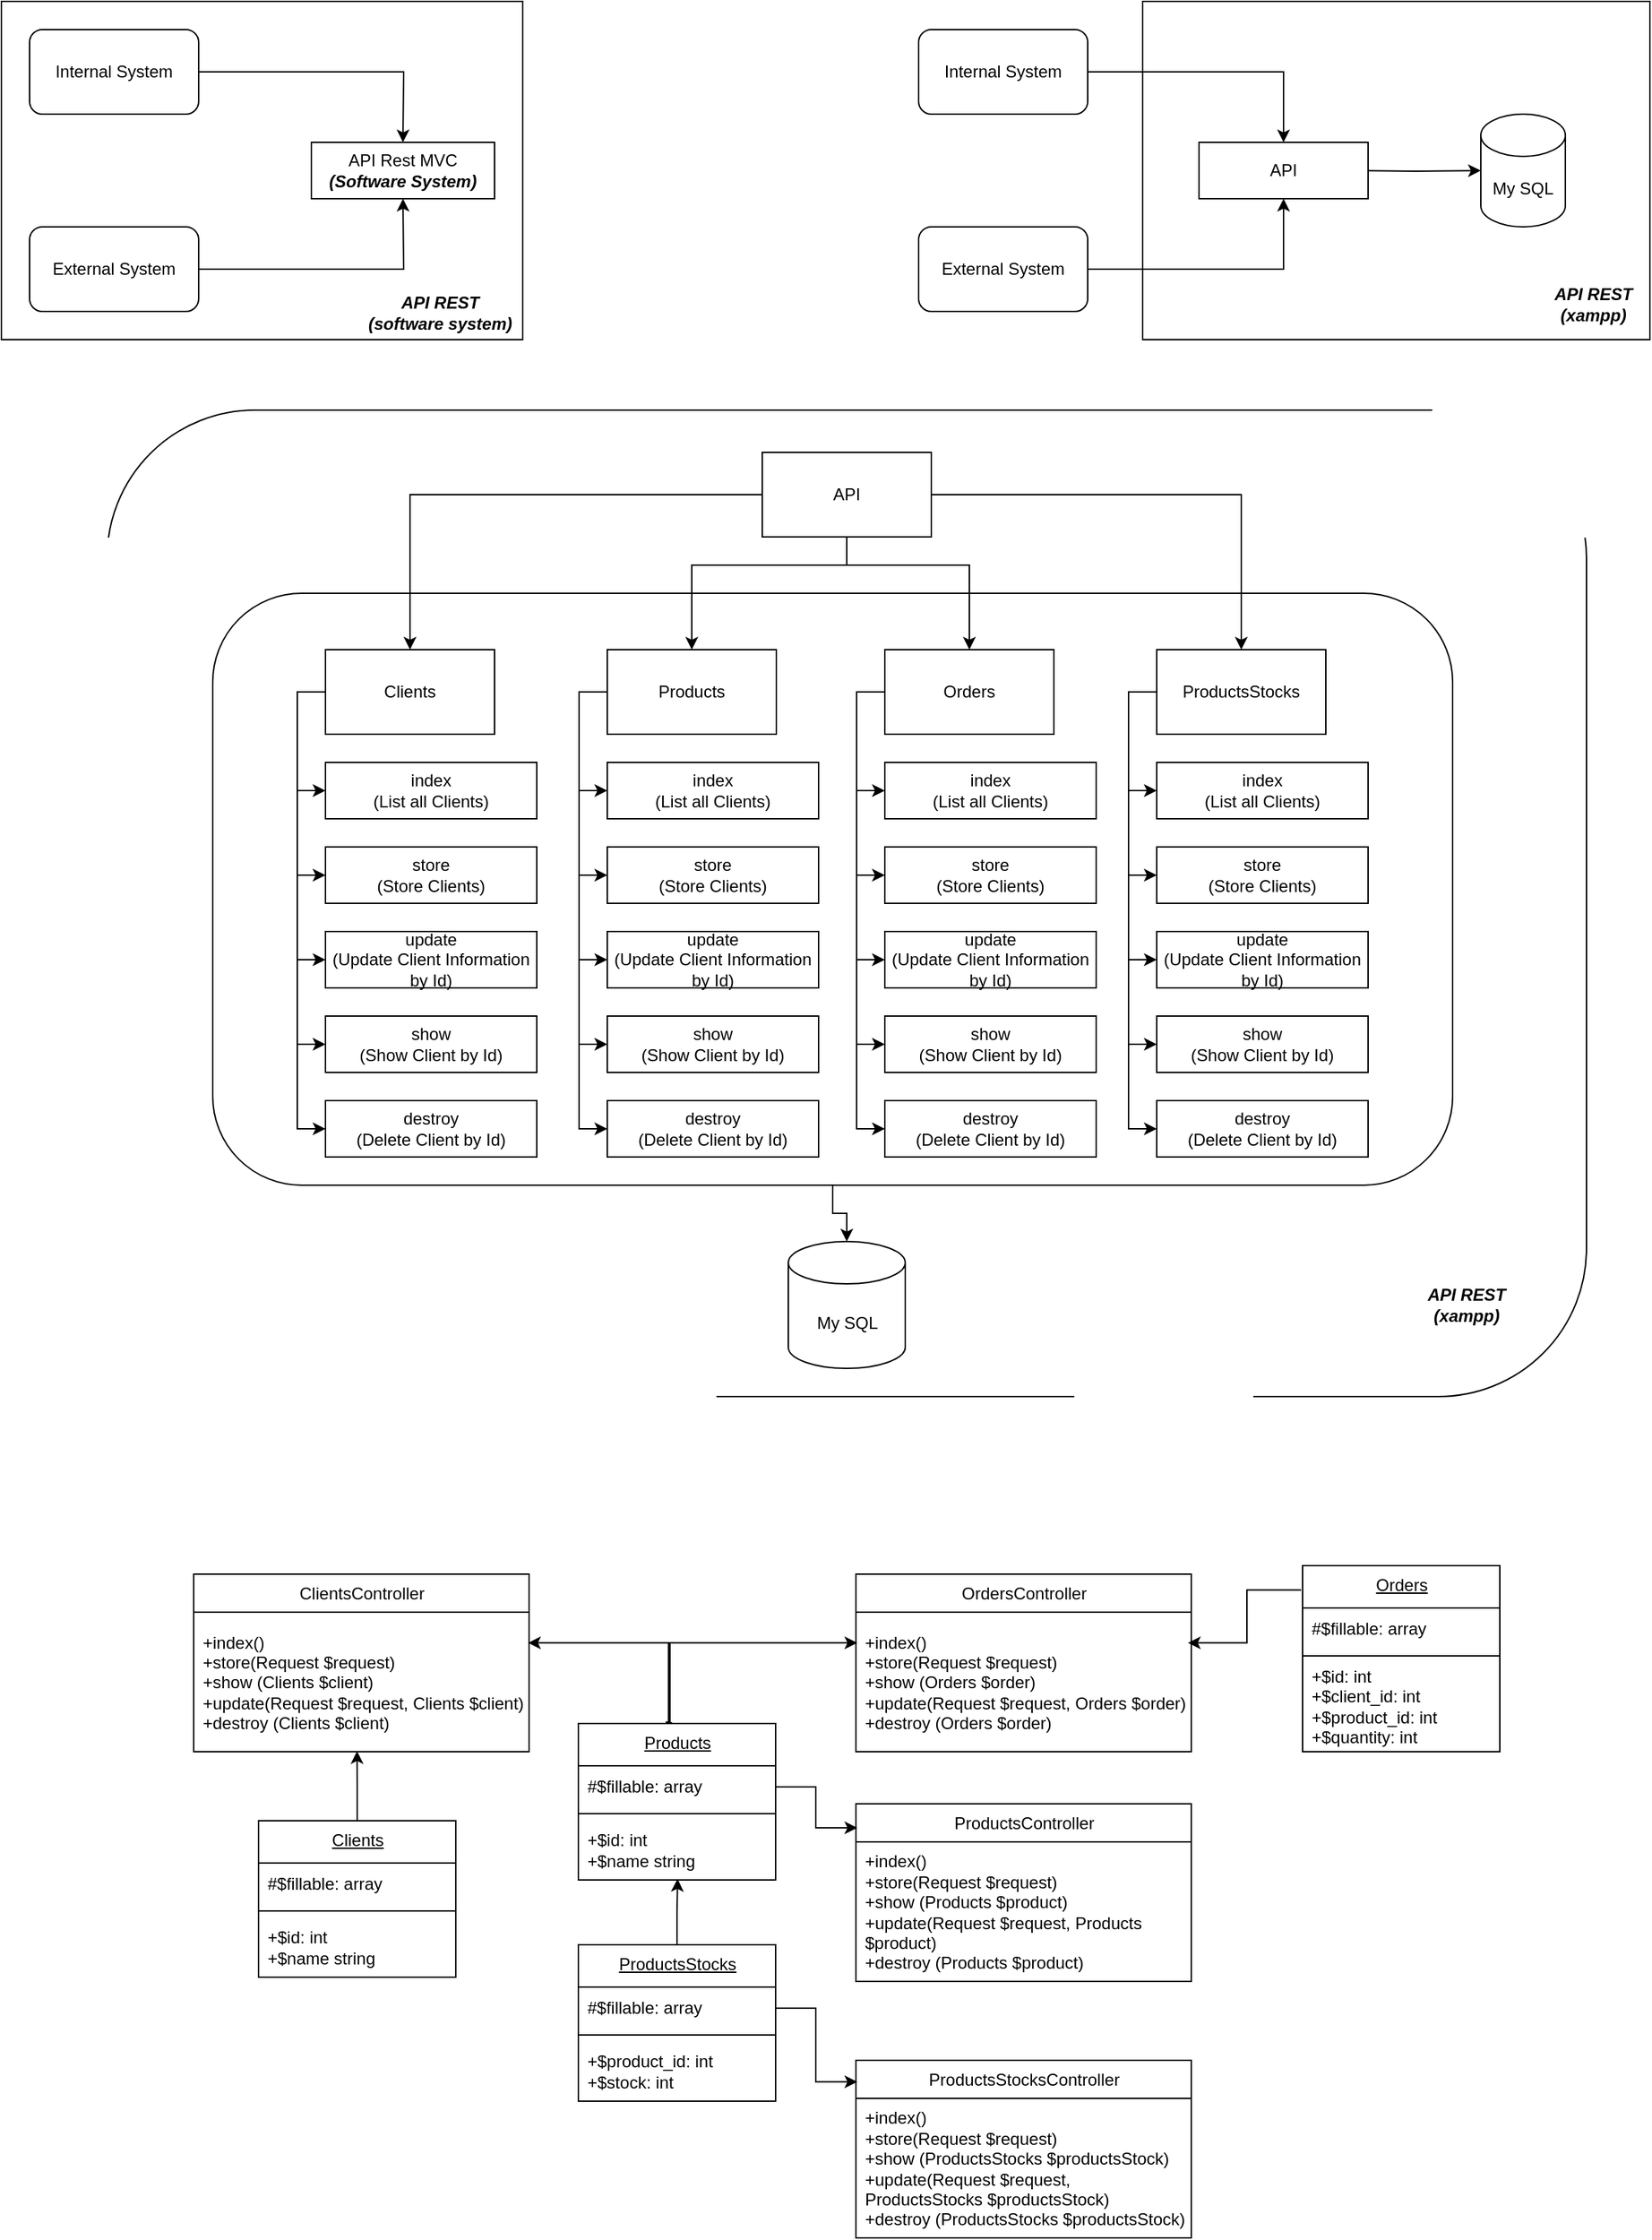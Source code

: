<mxfile version="27.1.6">
  <diagram name="Page-1" id="FHItVWRHQ4wUTqk7NqJu">
    <mxGraphModel dx="1554" dy="759" grid="0" gridSize="10" guides="1" tooltips="1" connect="1" arrows="1" fold="1" page="1" pageScale="1" pageWidth="1654" pageHeight="1169" math="0" shadow="0">
      <root>
        <mxCell id="0" />
        <mxCell id="1" parent="0" />
        <mxCell id="2V9JEDFp3XO1AuH0TfdK-79" value="" style="rounded=1;whiteSpace=wrap;html=1;" vertex="1" parent="1">
          <mxGeometry x="315" y="400" width="1050" height="700" as="geometry" />
        </mxCell>
        <mxCell id="2V9JEDFp3XO1AuH0TfdK-77" value="" style="rounded=1;whiteSpace=wrap;html=1;" vertex="1" parent="1">
          <mxGeometry x="390" y="530" width="880" height="420" as="geometry" />
        </mxCell>
        <mxCell id="2V9JEDFp3XO1AuH0TfdK-5" value="" style="rounded=0;whiteSpace=wrap;html=1;" vertex="1" parent="1">
          <mxGeometry x="240" y="110" width="370" height="240" as="geometry" />
        </mxCell>
        <mxCell id="2V9JEDFp3XO1AuH0TfdK-10" style="edgeStyle=orthogonalEdgeStyle;rounded=0;orthogonalLoop=1;jettySize=auto;html=1;entryX=0.5;entryY=0;entryDx=0;entryDy=0;" edge="1" parent="1" source="2V9JEDFp3XO1AuH0TfdK-1">
          <mxGeometry relative="1" as="geometry">
            <mxPoint x="525" y="210" as="targetPoint" />
          </mxGeometry>
        </mxCell>
        <mxCell id="2V9JEDFp3XO1AuH0TfdK-1" value="Internal System" style="rounded=1;whiteSpace=wrap;html=1;" vertex="1" parent="1">
          <mxGeometry x="260" y="130" width="120" height="60" as="geometry" />
        </mxCell>
        <mxCell id="2V9JEDFp3XO1AuH0TfdK-11" style="edgeStyle=orthogonalEdgeStyle;rounded=0;orthogonalLoop=1;jettySize=auto;html=1;entryX=0.5;entryY=1;entryDx=0;entryDy=0;" edge="1" parent="1" source="2V9JEDFp3XO1AuH0TfdK-2">
          <mxGeometry relative="1" as="geometry">
            <mxPoint x="525" y="250" as="targetPoint" />
          </mxGeometry>
        </mxCell>
        <mxCell id="2V9JEDFp3XO1AuH0TfdK-2" value="External System" style="rounded=1;whiteSpace=wrap;html=1;" vertex="1" parent="1">
          <mxGeometry x="260" y="270" width="120" height="60" as="geometry" />
        </mxCell>
        <mxCell id="2V9JEDFp3XO1AuH0TfdK-12" value="" style="rounded=0;whiteSpace=wrap;html=1;" vertex="1" parent="1">
          <mxGeometry x="1050" y="110" width="360" height="240" as="geometry" />
        </mxCell>
        <mxCell id="2V9JEDFp3XO1AuH0TfdK-13" style="edgeStyle=orthogonalEdgeStyle;rounded=0;orthogonalLoop=1;jettySize=auto;html=1;entryX=0.5;entryY=0;entryDx=0;entryDy=0;" edge="1" parent="1" source="2V9JEDFp3XO1AuH0TfdK-14" target="2V9JEDFp3XO1AuH0TfdK-23">
          <mxGeometry relative="1" as="geometry">
            <mxPoint x="1157" y="190" as="targetPoint" />
          </mxGeometry>
        </mxCell>
        <mxCell id="2V9JEDFp3XO1AuH0TfdK-14" value="Internal System" style="rounded=1;whiteSpace=wrap;html=1;" vertex="1" parent="1">
          <mxGeometry x="891" y="130" width="120" height="60" as="geometry" />
        </mxCell>
        <mxCell id="2V9JEDFp3XO1AuH0TfdK-24" style="edgeStyle=orthogonalEdgeStyle;rounded=0;orthogonalLoop=1;jettySize=auto;html=1;entryX=0.5;entryY=1;entryDx=0;entryDy=0;" edge="1" parent="1" source="2V9JEDFp3XO1AuH0TfdK-16" target="2V9JEDFp3XO1AuH0TfdK-23">
          <mxGeometry relative="1" as="geometry" />
        </mxCell>
        <mxCell id="2V9JEDFp3XO1AuH0TfdK-16" value="External System" style="rounded=1;whiteSpace=wrap;html=1;" vertex="1" parent="1">
          <mxGeometry x="891" y="270" width="120" height="60" as="geometry" />
        </mxCell>
        <mxCell id="2V9JEDFp3XO1AuH0TfdK-20" style="edgeStyle=orthogonalEdgeStyle;rounded=0;orthogonalLoop=1;jettySize=auto;html=1;" edge="1" parent="1" target="2V9JEDFp3XO1AuH0TfdK-19">
          <mxGeometry relative="1" as="geometry">
            <mxPoint x="1197" y="230" as="sourcePoint" />
          </mxGeometry>
        </mxCell>
        <mxCell id="2V9JEDFp3XO1AuH0TfdK-19" value="My SQL" style="shape=cylinder3;whiteSpace=wrap;html=1;boundedLbl=1;backgroundOutline=1;size=15;" vertex="1" parent="1">
          <mxGeometry x="1290" y="190" width="60" height="80" as="geometry" />
        </mxCell>
        <mxCell id="2V9JEDFp3XO1AuH0TfdK-21" value="API REST&lt;div&gt;(xampp)&lt;/div&gt;" style="text;html=1;align=center;verticalAlign=middle;whiteSpace=wrap;rounded=0;fontStyle=3" vertex="1" parent="1">
          <mxGeometry x="1340" y="310" width="60" height="30" as="geometry" />
        </mxCell>
        <mxCell id="2V9JEDFp3XO1AuH0TfdK-22" value="API Rest MVC&lt;div&gt;&lt;b&gt;&lt;i&gt;(Software System)&lt;/i&gt;&lt;/b&gt;&lt;/div&gt;" style="rounded=0;whiteSpace=wrap;html=1;" vertex="1" parent="1">
          <mxGeometry x="460" y="210" width="130" height="40" as="geometry" />
        </mxCell>
        <mxCell id="2V9JEDFp3XO1AuH0TfdK-23" value="API" style="rounded=0;whiteSpace=wrap;html=1;" vertex="1" parent="1">
          <mxGeometry x="1090" y="210" width="120" height="40" as="geometry" />
        </mxCell>
        <mxCell id="2V9JEDFp3XO1AuH0TfdK-25" value="My SQL" style="shape=cylinder3;whiteSpace=wrap;html=1;boundedLbl=1;backgroundOutline=1;size=15;" vertex="1" parent="1">
          <mxGeometry x="798.5" y="990" width="83" height="90" as="geometry" />
        </mxCell>
        <mxCell id="2V9JEDFp3XO1AuH0TfdK-53" style="edgeStyle=orthogonalEdgeStyle;rounded=0;orthogonalLoop=1;jettySize=auto;html=1;entryX=0.5;entryY=0;entryDx=0;entryDy=0;" edge="1" parent="1" source="2V9JEDFp3XO1AuH0TfdK-26" target="2V9JEDFp3XO1AuH0TfdK-27">
          <mxGeometry relative="1" as="geometry" />
        </mxCell>
        <mxCell id="2V9JEDFp3XO1AuH0TfdK-54" style="edgeStyle=orthogonalEdgeStyle;rounded=0;orthogonalLoop=1;jettySize=auto;html=1;entryX=0.5;entryY=0;entryDx=0;entryDy=0;" edge="1" parent="1" source="2V9JEDFp3XO1AuH0TfdK-26" target="2V9JEDFp3XO1AuH0TfdK-28">
          <mxGeometry relative="1" as="geometry">
            <Array as="points">
              <mxPoint x="840" y="510" />
              <mxPoint x="730" y="510" />
            </Array>
          </mxGeometry>
        </mxCell>
        <mxCell id="2V9JEDFp3XO1AuH0TfdK-55" style="edgeStyle=orthogonalEdgeStyle;rounded=0;orthogonalLoop=1;jettySize=auto;html=1;entryX=0.5;entryY=0;entryDx=0;entryDy=0;" edge="1" parent="1" source="2V9JEDFp3XO1AuH0TfdK-26" target="2V9JEDFp3XO1AuH0TfdK-29">
          <mxGeometry relative="1" as="geometry">
            <Array as="points">
              <mxPoint x="840" y="510" />
              <mxPoint x="927" y="510" />
            </Array>
          </mxGeometry>
        </mxCell>
        <mxCell id="2V9JEDFp3XO1AuH0TfdK-56" style="edgeStyle=orthogonalEdgeStyle;rounded=0;orthogonalLoop=1;jettySize=auto;html=1;entryX=0.5;entryY=0;entryDx=0;entryDy=0;" edge="1" parent="1" source="2V9JEDFp3XO1AuH0TfdK-26" target="2V9JEDFp3XO1AuH0TfdK-30">
          <mxGeometry relative="1" as="geometry" />
        </mxCell>
        <mxCell id="2V9JEDFp3XO1AuH0TfdK-26" value="API" style="rounded=0;whiteSpace=wrap;html=1;" vertex="1" parent="1">
          <mxGeometry x="780" y="430" width="120" height="60" as="geometry" />
        </mxCell>
        <mxCell id="2V9JEDFp3XO1AuH0TfdK-57" style="edgeStyle=orthogonalEdgeStyle;rounded=0;orthogonalLoop=1;jettySize=auto;html=1;entryX=0;entryY=0.5;entryDx=0;entryDy=0;exitX=0;exitY=0.5;exitDx=0;exitDy=0;" edge="1" parent="1" source="2V9JEDFp3XO1AuH0TfdK-27" target="2V9JEDFp3XO1AuH0TfdK-32">
          <mxGeometry relative="1" as="geometry" />
        </mxCell>
        <mxCell id="2V9JEDFp3XO1AuH0TfdK-58" style="edgeStyle=orthogonalEdgeStyle;rounded=0;orthogonalLoop=1;jettySize=auto;html=1;entryX=0;entryY=0.5;entryDx=0;entryDy=0;exitX=0;exitY=0.5;exitDx=0;exitDy=0;" edge="1" parent="1" source="2V9JEDFp3XO1AuH0TfdK-27" target="2V9JEDFp3XO1AuH0TfdK-33">
          <mxGeometry relative="1" as="geometry" />
        </mxCell>
        <mxCell id="2V9JEDFp3XO1AuH0TfdK-59" style="edgeStyle=orthogonalEdgeStyle;rounded=0;orthogonalLoop=1;jettySize=auto;html=1;entryX=0;entryY=0.5;entryDx=0;entryDy=0;exitX=0;exitY=0.5;exitDx=0;exitDy=0;" edge="1" parent="1" source="2V9JEDFp3XO1AuH0TfdK-27" target="2V9JEDFp3XO1AuH0TfdK-35">
          <mxGeometry relative="1" as="geometry" />
        </mxCell>
        <mxCell id="2V9JEDFp3XO1AuH0TfdK-60" style="edgeStyle=orthogonalEdgeStyle;rounded=0;orthogonalLoop=1;jettySize=auto;html=1;entryX=0;entryY=0.5;entryDx=0;entryDy=0;exitX=0;exitY=0.5;exitDx=0;exitDy=0;" edge="1" parent="1" source="2V9JEDFp3XO1AuH0TfdK-27" target="2V9JEDFp3XO1AuH0TfdK-34">
          <mxGeometry relative="1" as="geometry" />
        </mxCell>
        <mxCell id="2V9JEDFp3XO1AuH0TfdK-61" style="edgeStyle=orthogonalEdgeStyle;rounded=0;orthogonalLoop=1;jettySize=auto;html=1;entryX=0;entryY=0.5;entryDx=0;entryDy=0;exitX=0;exitY=0.5;exitDx=0;exitDy=0;" edge="1" parent="1" source="2V9JEDFp3XO1AuH0TfdK-27" target="2V9JEDFp3XO1AuH0TfdK-36">
          <mxGeometry relative="1" as="geometry" />
        </mxCell>
        <mxCell id="2V9JEDFp3XO1AuH0TfdK-27" value="Clients" style="rounded=0;whiteSpace=wrap;html=1;" vertex="1" parent="1">
          <mxGeometry x="470" y="570" width="120" height="60" as="geometry" />
        </mxCell>
        <mxCell id="2V9JEDFp3XO1AuH0TfdK-62" style="edgeStyle=orthogonalEdgeStyle;rounded=0;orthogonalLoop=1;jettySize=auto;html=1;entryX=0;entryY=0.5;entryDx=0;entryDy=0;exitX=0;exitY=0.5;exitDx=0;exitDy=0;" edge="1" parent="1" source="2V9JEDFp3XO1AuH0TfdK-28" target="2V9JEDFp3XO1AuH0TfdK-38">
          <mxGeometry relative="1" as="geometry" />
        </mxCell>
        <mxCell id="2V9JEDFp3XO1AuH0TfdK-63" style="edgeStyle=orthogonalEdgeStyle;rounded=0;orthogonalLoop=1;jettySize=auto;html=1;entryX=0;entryY=0.5;entryDx=0;entryDy=0;exitX=0;exitY=0.5;exitDx=0;exitDy=0;" edge="1" parent="1" source="2V9JEDFp3XO1AuH0TfdK-28" target="2V9JEDFp3XO1AuH0TfdK-39">
          <mxGeometry relative="1" as="geometry" />
        </mxCell>
        <mxCell id="2V9JEDFp3XO1AuH0TfdK-64" style="edgeStyle=orthogonalEdgeStyle;rounded=0;orthogonalLoop=1;jettySize=auto;html=1;entryX=0;entryY=0.5;entryDx=0;entryDy=0;exitX=0;exitY=0.5;exitDx=0;exitDy=0;" edge="1" parent="1" source="2V9JEDFp3XO1AuH0TfdK-28" target="2V9JEDFp3XO1AuH0TfdK-41">
          <mxGeometry relative="1" as="geometry" />
        </mxCell>
        <mxCell id="2V9JEDFp3XO1AuH0TfdK-65" style="edgeStyle=orthogonalEdgeStyle;rounded=0;orthogonalLoop=1;jettySize=auto;html=1;entryX=0;entryY=0.5;entryDx=0;entryDy=0;exitX=0;exitY=0.5;exitDx=0;exitDy=0;" edge="1" parent="1" source="2V9JEDFp3XO1AuH0TfdK-28" target="2V9JEDFp3XO1AuH0TfdK-40">
          <mxGeometry relative="1" as="geometry" />
        </mxCell>
        <mxCell id="2V9JEDFp3XO1AuH0TfdK-66" style="edgeStyle=orthogonalEdgeStyle;rounded=0;orthogonalLoop=1;jettySize=auto;html=1;entryX=0;entryY=0.5;entryDx=0;entryDy=0;exitX=0;exitY=0.5;exitDx=0;exitDy=0;" edge="1" parent="1" source="2V9JEDFp3XO1AuH0TfdK-28" target="2V9JEDFp3XO1AuH0TfdK-42">
          <mxGeometry relative="1" as="geometry" />
        </mxCell>
        <mxCell id="2V9JEDFp3XO1AuH0TfdK-28" value="Products" style="rounded=0;whiteSpace=wrap;html=1;" vertex="1" parent="1">
          <mxGeometry x="670" y="570" width="120" height="60" as="geometry" />
        </mxCell>
        <mxCell id="2V9JEDFp3XO1AuH0TfdK-67" style="edgeStyle=orthogonalEdgeStyle;rounded=0;orthogonalLoop=1;jettySize=auto;html=1;entryX=0;entryY=0.5;entryDx=0;entryDy=0;exitX=0;exitY=0.5;exitDx=0;exitDy=0;" edge="1" parent="1" source="2V9JEDFp3XO1AuH0TfdK-29" target="2V9JEDFp3XO1AuH0TfdK-43">
          <mxGeometry relative="1" as="geometry" />
        </mxCell>
        <mxCell id="2V9JEDFp3XO1AuH0TfdK-68" style="edgeStyle=orthogonalEdgeStyle;rounded=0;orthogonalLoop=1;jettySize=auto;html=1;entryX=0;entryY=0.5;entryDx=0;entryDy=0;exitX=0;exitY=0.5;exitDx=0;exitDy=0;" edge="1" parent="1" source="2V9JEDFp3XO1AuH0TfdK-29" target="2V9JEDFp3XO1AuH0TfdK-44">
          <mxGeometry relative="1" as="geometry" />
        </mxCell>
        <mxCell id="2V9JEDFp3XO1AuH0TfdK-69" style="edgeStyle=orthogonalEdgeStyle;rounded=0;orthogonalLoop=1;jettySize=auto;html=1;entryX=0;entryY=0.5;entryDx=0;entryDy=0;exitX=0;exitY=0.5;exitDx=0;exitDy=0;" edge="1" parent="1" source="2V9JEDFp3XO1AuH0TfdK-29" target="2V9JEDFp3XO1AuH0TfdK-46">
          <mxGeometry relative="1" as="geometry" />
        </mxCell>
        <mxCell id="2V9JEDFp3XO1AuH0TfdK-70" style="edgeStyle=orthogonalEdgeStyle;rounded=0;orthogonalLoop=1;jettySize=auto;html=1;entryX=0;entryY=0.5;entryDx=0;entryDy=0;exitX=0;exitY=0.5;exitDx=0;exitDy=0;" edge="1" parent="1" source="2V9JEDFp3XO1AuH0TfdK-29" target="2V9JEDFp3XO1AuH0TfdK-45">
          <mxGeometry relative="1" as="geometry" />
        </mxCell>
        <mxCell id="2V9JEDFp3XO1AuH0TfdK-71" style="edgeStyle=orthogonalEdgeStyle;rounded=0;orthogonalLoop=1;jettySize=auto;html=1;entryX=0;entryY=0.5;entryDx=0;entryDy=0;exitX=0;exitY=0.5;exitDx=0;exitDy=0;" edge="1" parent="1" source="2V9JEDFp3XO1AuH0TfdK-29" target="2V9JEDFp3XO1AuH0TfdK-47">
          <mxGeometry relative="1" as="geometry" />
        </mxCell>
        <mxCell id="2V9JEDFp3XO1AuH0TfdK-29" value="Orders" style="rounded=0;whiteSpace=wrap;html=1;" vertex="1" parent="1">
          <mxGeometry x="867" y="570" width="120" height="60" as="geometry" />
        </mxCell>
        <mxCell id="2V9JEDFp3XO1AuH0TfdK-72" style="edgeStyle=orthogonalEdgeStyle;rounded=0;orthogonalLoop=1;jettySize=auto;html=1;entryX=0;entryY=0.5;entryDx=0;entryDy=0;exitX=0;exitY=0.5;exitDx=0;exitDy=0;" edge="1" parent="1" source="2V9JEDFp3XO1AuH0TfdK-30" target="2V9JEDFp3XO1AuH0TfdK-48">
          <mxGeometry relative="1" as="geometry" />
        </mxCell>
        <mxCell id="2V9JEDFp3XO1AuH0TfdK-73" style="edgeStyle=orthogonalEdgeStyle;rounded=0;orthogonalLoop=1;jettySize=auto;html=1;entryX=0;entryY=0.5;entryDx=0;entryDy=0;exitX=0;exitY=0.5;exitDx=0;exitDy=0;" edge="1" parent="1" source="2V9JEDFp3XO1AuH0TfdK-30" target="2V9JEDFp3XO1AuH0TfdK-49">
          <mxGeometry relative="1" as="geometry" />
        </mxCell>
        <mxCell id="2V9JEDFp3XO1AuH0TfdK-74" style="edgeStyle=orthogonalEdgeStyle;rounded=0;orthogonalLoop=1;jettySize=auto;html=1;entryX=0;entryY=0.5;entryDx=0;entryDy=0;exitX=0;exitY=0.5;exitDx=0;exitDy=0;" edge="1" parent="1" source="2V9JEDFp3XO1AuH0TfdK-30" target="2V9JEDFp3XO1AuH0TfdK-51">
          <mxGeometry relative="1" as="geometry" />
        </mxCell>
        <mxCell id="2V9JEDFp3XO1AuH0TfdK-75" style="edgeStyle=orthogonalEdgeStyle;rounded=0;orthogonalLoop=1;jettySize=auto;html=1;entryX=0;entryY=0.5;entryDx=0;entryDy=0;exitX=0;exitY=0.5;exitDx=0;exitDy=0;" edge="1" parent="1" source="2V9JEDFp3XO1AuH0TfdK-30" target="2V9JEDFp3XO1AuH0TfdK-50">
          <mxGeometry relative="1" as="geometry" />
        </mxCell>
        <mxCell id="2V9JEDFp3XO1AuH0TfdK-76" style="edgeStyle=orthogonalEdgeStyle;rounded=0;orthogonalLoop=1;jettySize=auto;html=1;entryX=0;entryY=0.5;entryDx=0;entryDy=0;exitX=0;exitY=0.5;exitDx=0;exitDy=0;" edge="1" parent="1" source="2V9JEDFp3XO1AuH0TfdK-30" target="2V9JEDFp3XO1AuH0TfdK-52">
          <mxGeometry relative="1" as="geometry" />
        </mxCell>
        <mxCell id="2V9JEDFp3XO1AuH0TfdK-30" value="ProductsStocks" style="rounded=0;whiteSpace=wrap;html=1;" vertex="1" parent="1">
          <mxGeometry x="1060" y="570" width="120" height="60" as="geometry" />
        </mxCell>
        <mxCell id="2V9JEDFp3XO1AuH0TfdK-32" value="index&lt;div&gt;(List all Clients)&lt;/div&gt;" style="rounded=0;whiteSpace=wrap;html=1;" vertex="1" parent="1">
          <mxGeometry x="470" y="650" width="150" height="40" as="geometry" />
        </mxCell>
        <mxCell id="2V9JEDFp3XO1AuH0TfdK-33" value="store&lt;br&gt;&lt;div&gt;(Store Clients)&lt;/div&gt;" style="rounded=0;whiteSpace=wrap;html=1;" vertex="1" parent="1">
          <mxGeometry x="470" y="710" width="150" height="40" as="geometry" />
        </mxCell>
        <mxCell id="2V9JEDFp3XO1AuH0TfdK-34" value="show&lt;br&gt;&lt;div&gt;(Show Client by Id&lt;span style=&quot;background-color: transparent; color: light-dark(rgb(0, 0, 0), rgb(255, 255, 255));&quot;&gt;)&lt;/span&gt;&lt;/div&gt;" style="rounded=0;whiteSpace=wrap;html=1;" vertex="1" parent="1">
          <mxGeometry x="470" y="830" width="150" height="40" as="geometry" />
        </mxCell>
        <mxCell id="2V9JEDFp3XO1AuH0TfdK-35" value="update&lt;br&gt;&lt;div&gt;(Update Client Information by Id&lt;span style=&quot;background-color: transparent; color: light-dark(rgb(0, 0, 0), rgb(255, 255, 255));&quot;&gt;)&lt;/span&gt;&lt;/div&gt;" style="rounded=0;whiteSpace=wrap;html=1;strokeColor=default;align=center;verticalAlign=middle;fontFamily=Helvetica;fontSize=12;fontColor=default;fillColor=default;" vertex="1" parent="1">
          <mxGeometry x="470" y="770" width="150" height="40" as="geometry" />
        </mxCell>
        <mxCell id="2V9JEDFp3XO1AuH0TfdK-36" value="destroy&lt;br&gt;&lt;div&gt;(Delete Client by Id&lt;span style=&quot;background-color: transparent; color: light-dark(rgb(0, 0, 0), rgb(255, 255, 255));&quot;&gt;)&lt;/span&gt;&lt;/div&gt;" style="rounded=0;whiteSpace=wrap;html=1;" vertex="1" parent="1">
          <mxGeometry x="470" y="890" width="150" height="40" as="geometry" />
        </mxCell>
        <mxCell id="2V9JEDFp3XO1AuH0TfdK-38" value="index&lt;div&gt;(List all Clients)&lt;/div&gt;" style="rounded=0;whiteSpace=wrap;html=1;" vertex="1" parent="1">
          <mxGeometry x="670" y="650" width="150" height="40" as="geometry" />
        </mxCell>
        <mxCell id="2V9JEDFp3XO1AuH0TfdK-39" value="store&lt;br&gt;&lt;div&gt;(Store Clients)&lt;/div&gt;" style="rounded=0;whiteSpace=wrap;html=1;" vertex="1" parent="1">
          <mxGeometry x="670" y="710" width="150" height="40" as="geometry" />
        </mxCell>
        <mxCell id="2V9JEDFp3XO1AuH0TfdK-40" value="show&lt;br&gt;&lt;div&gt;(Show Client by Id&lt;span style=&quot;background-color: transparent; color: light-dark(rgb(0, 0, 0), rgb(255, 255, 255));&quot;&gt;)&lt;/span&gt;&lt;/div&gt;" style="rounded=0;whiteSpace=wrap;html=1;" vertex="1" parent="1">
          <mxGeometry x="670" y="830" width="150" height="40" as="geometry" />
        </mxCell>
        <mxCell id="2V9JEDFp3XO1AuH0TfdK-41" value="update&lt;br&gt;&lt;div&gt;(Update Client Information by Id&lt;span style=&quot;background-color: transparent; color: light-dark(rgb(0, 0, 0), rgb(255, 255, 255));&quot;&gt;)&lt;/span&gt;&lt;/div&gt;" style="rounded=0;whiteSpace=wrap;html=1;strokeColor=default;align=center;verticalAlign=middle;fontFamily=Helvetica;fontSize=12;fontColor=default;fillColor=default;" vertex="1" parent="1">
          <mxGeometry x="670" y="770" width="150" height="40" as="geometry" />
        </mxCell>
        <mxCell id="2V9JEDFp3XO1AuH0TfdK-42" value="destroy&lt;br&gt;&lt;div&gt;(Delete Client by Id&lt;span style=&quot;background-color: transparent; color: light-dark(rgb(0, 0, 0), rgb(255, 255, 255));&quot;&gt;)&lt;/span&gt;&lt;/div&gt;" style="rounded=0;whiteSpace=wrap;html=1;" vertex="1" parent="1">
          <mxGeometry x="670" y="890" width="150" height="40" as="geometry" />
        </mxCell>
        <mxCell id="2V9JEDFp3XO1AuH0TfdK-43" value="index&lt;div&gt;(List all Clients)&lt;/div&gt;" style="rounded=0;whiteSpace=wrap;html=1;" vertex="1" parent="1">
          <mxGeometry x="867" y="650" width="150" height="40" as="geometry" />
        </mxCell>
        <mxCell id="2V9JEDFp3XO1AuH0TfdK-44" value="store&lt;br&gt;&lt;div&gt;(Store Clients)&lt;/div&gt;" style="rounded=0;whiteSpace=wrap;html=1;" vertex="1" parent="1">
          <mxGeometry x="867" y="710" width="150" height="40" as="geometry" />
        </mxCell>
        <mxCell id="2V9JEDFp3XO1AuH0TfdK-45" value="show&lt;br&gt;&lt;div&gt;(Show Client by Id&lt;span style=&quot;background-color: transparent; color: light-dark(rgb(0, 0, 0), rgb(255, 255, 255));&quot;&gt;)&lt;/span&gt;&lt;/div&gt;" style="rounded=0;whiteSpace=wrap;html=1;" vertex="1" parent="1">
          <mxGeometry x="867" y="830" width="150" height="40" as="geometry" />
        </mxCell>
        <mxCell id="2V9JEDFp3XO1AuH0TfdK-46" value="update&lt;br&gt;&lt;div&gt;(Update Client Information by Id&lt;span style=&quot;background-color: transparent; color: light-dark(rgb(0, 0, 0), rgb(255, 255, 255));&quot;&gt;)&lt;/span&gt;&lt;/div&gt;" style="rounded=0;whiteSpace=wrap;html=1;strokeColor=default;align=center;verticalAlign=middle;fontFamily=Helvetica;fontSize=12;fontColor=default;fillColor=default;" vertex="1" parent="1">
          <mxGeometry x="867" y="770" width="150" height="40" as="geometry" />
        </mxCell>
        <mxCell id="2V9JEDFp3XO1AuH0TfdK-47" value="destroy&lt;br&gt;&lt;div&gt;(Delete Client by Id&lt;span style=&quot;background-color: transparent; color: light-dark(rgb(0, 0, 0), rgb(255, 255, 255));&quot;&gt;)&lt;/span&gt;&lt;/div&gt;" style="rounded=0;whiteSpace=wrap;html=1;" vertex="1" parent="1">
          <mxGeometry x="867" y="890" width="150" height="40" as="geometry" />
        </mxCell>
        <mxCell id="2V9JEDFp3XO1AuH0TfdK-48" value="index&lt;div&gt;(List all Clients)&lt;/div&gt;" style="rounded=0;whiteSpace=wrap;html=1;" vertex="1" parent="1">
          <mxGeometry x="1060" y="650" width="150" height="40" as="geometry" />
        </mxCell>
        <mxCell id="2V9JEDFp3XO1AuH0TfdK-49" value="store&lt;br&gt;&lt;div&gt;(Store Clients)&lt;/div&gt;" style="rounded=0;whiteSpace=wrap;html=1;" vertex="1" parent="1">
          <mxGeometry x="1060" y="710" width="150" height="40" as="geometry" />
        </mxCell>
        <mxCell id="2V9JEDFp3XO1AuH0TfdK-50" value="show&lt;br&gt;&lt;div&gt;(Show Client by Id&lt;span style=&quot;background-color: transparent; color: light-dark(rgb(0, 0, 0), rgb(255, 255, 255));&quot;&gt;)&lt;/span&gt;&lt;/div&gt;" style="rounded=0;whiteSpace=wrap;html=1;" vertex="1" parent="1">
          <mxGeometry x="1060" y="830" width="150" height="40" as="geometry" />
        </mxCell>
        <mxCell id="2V9JEDFp3XO1AuH0TfdK-51" value="update&lt;br&gt;&lt;div&gt;(Update Client Information by Id&lt;span style=&quot;background-color: transparent; color: light-dark(rgb(0, 0, 0), rgb(255, 255, 255));&quot;&gt;)&lt;/span&gt;&lt;/div&gt;" style="rounded=0;whiteSpace=wrap;html=1;strokeColor=default;align=center;verticalAlign=middle;fontFamily=Helvetica;fontSize=12;fontColor=default;fillColor=default;" vertex="1" parent="1">
          <mxGeometry x="1060" y="770" width="150" height="40" as="geometry" />
        </mxCell>
        <mxCell id="2V9JEDFp3XO1AuH0TfdK-52" value="destroy&lt;br&gt;&lt;div&gt;(Delete Client by Id&lt;span style=&quot;background-color: transparent; color: light-dark(rgb(0, 0, 0), rgb(255, 255, 255));&quot;&gt;)&lt;/span&gt;&lt;/div&gt;" style="rounded=0;whiteSpace=wrap;html=1;" vertex="1" parent="1">
          <mxGeometry x="1060" y="890" width="150" height="40" as="geometry" />
        </mxCell>
        <mxCell id="2V9JEDFp3XO1AuH0TfdK-78" style="edgeStyle=orthogonalEdgeStyle;rounded=0;orthogonalLoop=1;jettySize=auto;html=1;entryX=0.5;entryY=0;entryDx=0;entryDy=0;entryPerimeter=0;" edge="1" parent="1" source="2V9JEDFp3XO1AuH0TfdK-77" target="2V9JEDFp3XO1AuH0TfdK-25">
          <mxGeometry relative="1" as="geometry" />
        </mxCell>
        <mxCell id="2V9JEDFp3XO1AuH0TfdK-80" value="API REST&lt;div&gt;(xampp)&lt;/div&gt;" style="text;html=1;align=center;verticalAlign=middle;whiteSpace=wrap;rounded=0;fontStyle=3" vertex="1" parent="1">
          <mxGeometry x="1250" y="1020" width="60" height="30" as="geometry" />
        </mxCell>
        <mxCell id="2V9JEDFp3XO1AuH0TfdK-81" value="API REST&lt;div&gt;(software system)&lt;/div&gt;" style="text;html=1;align=center;verticalAlign=middle;whiteSpace=wrap;rounded=0;fontStyle=3" vertex="1" parent="1">
          <mxGeometry x="496" y="316" width="111" height="30" as="geometry" />
        </mxCell>
        <mxCell id="2V9JEDFp3XO1AuH0TfdK-98" value="ClientsController" style="swimlane;fontStyle=0;align=center;verticalAlign=top;childLayout=stackLayout;horizontal=1;startSize=27;horizontalStack=0;resizeParent=1;resizeParentMax=0;resizeLast=0;collapsible=0;marginBottom=0;html=1;whiteSpace=wrap;" vertex="1" parent="1">
          <mxGeometry x="376.5" y="1226" width="238" height="126" as="geometry" />
        </mxCell>
        <mxCell id="2V9JEDFp3XO1AuH0TfdK-99" value="+index()&lt;div&gt;+store(Request $request)&lt;/div&gt;&lt;div&gt;+show (Clients $client)&lt;/div&gt;&lt;div&gt;+update(Request $request, Clients $client)&lt;/div&gt;&lt;div&gt;+destroy&amp;nbsp;&lt;span style=&quot;background-color: transparent; color: light-dark(rgb(0, 0, 0), rgb(255, 255, 255));&quot;&gt;(Clients $client)&lt;/span&gt;&lt;/div&gt;" style="text;html=1;strokeColor=none;fillColor=none;align=left;verticalAlign=middle;spacingLeft=4;spacingRight=4;overflow=hidden;rotatable=0;points=[[0,0.5],[1,0.5]];portConstraint=eastwest;whiteSpace=wrap;" vertex="1" parent="2V9JEDFp3XO1AuH0TfdK-98">
          <mxGeometry y="27" width="238" height="99" as="geometry" />
        </mxCell>
        <mxCell id="2V9JEDFp3XO1AuH0TfdK-105" value="Clients" style="swimlane;fontStyle=4;align=center;verticalAlign=top;childLayout=stackLayout;horizontal=1;startSize=30;horizontalStack=0;resizeParent=1;resizeParentMax=0;resizeLast=0;collapsible=0;marginBottom=0;html=1;whiteSpace=wrap;" vertex="1" parent="1">
          <mxGeometry x="422.5" y="1401" width="140" height="111" as="geometry" />
        </mxCell>
        <mxCell id="2V9JEDFp3XO1AuH0TfdK-106" value="#$fillable: array" style="html=1;strokeColor=none;fillColor=none;align=left;verticalAlign=middle;spacingLeft=4;spacingRight=4;rotatable=0;points=[[0,0.5],[1,0.5]];resizeWidth=1;whiteSpace=wrap;" vertex="1" parent="2V9JEDFp3XO1AuH0TfdK-105">
          <mxGeometry y="30" width="140" height="30" as="geometry" />
        </mxCell>
        <mxCell id="2V9JEDFp3XO1AuH0TfdK-107" value="" style="line;strokeWidth=1;fillColor=none;align=left;verticalAlign=middle;spacingTop=-1;spacingLeft=3;spacingRight=3;rotatable=0;labelPosition=right;points=[];portConstraint=eastwest;" vertex="1" parent="2V9JEDFp3XO1AuH0TfdK-105">
          <mxGeometry y="60" width="140" height="8" as="geometry" />
        </mxCell>
        <mxCell id="2V9JEDFp3XO1AuH0TfdK-108" value="+$id: int&lt;div&gt;+$name string&lt;/div&gt;" style="html=1;strokeColor=none;fillColor=none;align=left;verticalAlign=middle;spacingLeft=4;spacingRight=4;rotatable=0;points=[[0,0.5],[1,0.5]];resizeWidth=1;whiteSpace=wrap;" vertex="1" parent="2V9JEDFp3XO1AuH0TfdK-105">
          <mxGeometry y="68" width="140" height="43" as="geometry" />
        </mxCell>
        <mxCell id="2V9JEDFp3XO1AuH0TfdK-113" style="edgeStyle=orthogonalEdgeStyle;rounded=0;orthogonalLoop=1;jettySize=auto;html=1;entryX=0.487;entryY=0.996;entryDx=0;entryDy=0;entryPerimeter=0;" edge="1" parent="1" source="2V9JEDFp3XO1AuH0TfdK-105" target="2V9JEDFp3XO1AuH0TfdK-99">
          <mxGeometry relative="1" as="geometry" />
        </mxCell>
        <mxCell id="2V9JEDFp3XO1AuH0TfdK-114" value="Products" style="swimlane;fontStyle=4;align=center;verticalAlign=top;childLayout=stackLayout;horizontal=1;startSize=30;horizontalStack=0;resizeParent=1;resizeParentMax=0;resizeLast=0;collapsible=0;marginBottom=0;html=1;whiteSpace=wrap;" vertex="1" parent="1">
          <mxGeometry x="649.5" y="1332" width="140" height="111" as="geometry" />
        </mxCell>
        <mxCell id="2V9JEDFp3XO1AuH0TfdK-115" value="#$fillable: array" style="html=1;strokeColor=none;fillColor=none;align=left;verticalAlign=middle;spacingLeft=4;spacingRight=4;rotatable=0;points=[[0,0.5],[1,0.5]];resizeWidth=1;whiteSpace=wrap;" vertex="1" parent="2V9JEDFp3XO1AuH0TfdK-114">
          <mxGeometry y="30" width="140" height="30" as="geometry" />
        </mxCell>
        <mxCell id="2V9JEDFp3XO1AuH0TfdK-116" value="" style="line;strokeWidth=1;fillColor=none;align=left;verticalAlign=middle;spacingTop=-1;spacingLeft=3;spacingRight=3;rotatable=0;labelPosition=right;points=[];portConstraint=eastwest;" vertex="1" parent="2V9JEDFp3XO1AuH0TfdK-114">
          <mxGeometry y="60" width="140" height="8" as="geometry" />
        </mxCell>
        <mxCell id="2V9JEDFp3XO1AuH0TfdK-117" value="+$id: int&lt;div&gt;+$name string&lt;/div&gt;" style="html=1;strokeColor=none;fillColor=none;align=left;verticalAlign=middle;spacingLeft=4;spacingRight=4;rotatable=0;points=[[0,0.5],[1,0.5]];resizeWidth=1;whiteSpace=wrap;" vertex="1" parent="2V9JEDFp3XO1AuH0TfdK-114">
          <mxGeometry y="68" width="140" height="43" as="geometry" />
        </mxCell>
        <mxCell id="2V9JEDFp3XO1AuH0TfdK-118" value="ProductsStocks" style="swimlane;fontStyle=4;align=center;verticalAlign=top;childLayout=stackLayout;horizontal=1;startSize=30;horizontalStack=0;resizeParent=1;resizeParentMax=0;resizeLast=0;collapsible=0;marginBottom=0;html=1;whiteSpace=wrap;" vertex="1" parent="1">
          <mxGeometry x="649.5" y="1489" width="140" height="111" as="geometry" />
        </mxCell>
        <mxCell id="2V9JEDFp3XO1AuH0TfdK-119" value="#$fillable: array" style="html=1;strokeColor=none;fillColor=none;align=left;verticalAlign=middle;spacingLeft=4;spacingRight=4;rotatable=0;points=[[0,0.5],[1,0.5]];resizeWidth=1;whiteSpace=wrap;" vertex="1" parent="2V9JEDFp3XO1AuH0TfdK-118">
          <mxGeometry y="30" width="140" height="30" as="geometry" />
        </mxCell>
        <mxCell id="2V9JEDFp3XO1AuH0TfdK-120" value="" style="line;strokeWidth=1;fillColor=none;align=left;verticalAlign=middle;spacingTop=-1;spacingLeft=3;spacingRight=3;rotatable=0;labelPosition=right;points=[];portConstraint=eastwest;" vertex="1" parent="2V9JEDFp3XO1AuH0TfdK-118">
          <mxGeometry y="60" width="140" height="8" as="geometry" />
        </mxCell>
        <mxCell id="2V9JEDFp3XO1AuH0TfdK-121" value="+$product_id: int&lt;div&gt;+$stock: int&lt;/div&gt;" style="html=1;strokeColor=none;fillColor=none;align=left;verticalAlign=middle;spacingLeft=4;spacingRight=4;rotatable=0;points=[[0,0.5],[1,0.5]];resizeWidth=1;whiteSpace=wrap;" vertex="1" parent="2V9JEDFp3XO1AuH0TfdK-118">
          <mxGeometry y="68" width="140" height="43" as="geometry" />
        </mxCell>
        <mxCell id="2V9JEDFp3XO1AuH0TfdK-122" style="edgeStyle=orthogonalEdgeStyle;rounded=0;orthogonalLoop=1;jettySize=auto;html=1;entryX=0.503;entryY=0.983;entryDx=0;entryDy=0;entryPerimeter=0;" edge="1" parent="1" source="2V9JEDFp3XO1AuH0TfdK-118" target="2V9JEDFp3XO1AuH0TfdK-117">
          <mxGeometry relative="1" as="geometry" />
        </mxCell>
        <mxCell id="2V9JEDFp3XO1AuH0TfdK-123" style="edgeStyle=orthogonalEdgeStyle;rounded=0;orthogonalLoop=1;jettySize=auto;html=1;entryX=0.997;entryY=0.22;entryDx=0;entryDy=0;entryPerimeter=0;" edge="1" parent="1" target="2V9JEDFp3XO1AuH0TfdK-99">
          <mxGeometry relative="1" as="geometry">
            <mxPoint x="715.5" y="1331" as="sourcePoint" />
            <Array as="points">
              <mxPoint x="715.5" y="1332" />
              <mxPoint x="713.5" y="1332" />
              <mxPoint x="713.5" y="1275" />
            </Array>
          </mxGeometry>
        </mxCell>
        <mxCell id="2V9JEDFp3XO1AuH0TfdK-124" value="OrdersController" style="swimlane;fontStyle=0;align=center;verticalAlign=top;childLayout=stackLayout;horizontal=1;startSize=27;horizontalStack=0;resizeParent=1;resizeParentMax=0;resizeLast=0;collapsible=0;marginBottom=0;html=1;whiteSpace=wrap;" vertex="1" parent="1">
          <mxGeometry x="846.5" y="1226" width="238" height="126" as="geometry" />
        </mxCell>
        <mxCell id="2V9JEDFp3XO1AuH0TfdK-125" value="+index()&lt;div&gt;+store(Request $request)&lt;/div&gt;&lt;div&gt;+show (Orders&amp;nbsp;$order)&lt;/div&gt;&lt;div&gt;+update(Request $request, Orders $order)&lt;/div&gt;&lt;div&gt;+destroy&amp;nbsp;&lt;span style=&quot;background-color: transparent; color: light-dark(rgb(0, 0, 0), rgb(255, 255, 255));&quot;&gt;(&lt;/span&gt;Orders&amp;nbsp;&lt;span style=&quot;background-color: transparent; color: light-dark(rgb(0, 0, 0), rgb(255, 255, 255));&quot;&gt;$&lt;/span&gt;order&lt;span style=&quot;background-color: transparent; color: light-dark(rgb(0, 0, 0), rgb(255, 255, 255));&quot;&gt;)&lt;/span&gt;&lt;/div&gt;" style="text;html=1;strokeColor=none;fillColor=none;align=left;verticalAlign=middle;spacingLeft=4;spacingRight=4;overflow=hidden;rotatable=0;points=[[0,0.5],[1,0.5]];portConstraint=eastwest;whiteSpace=wrap;" vertex="1" parent="2V9JEDFp3XO1AuH0TfdK-124">
          <mxGeometry y="27" width="238" height="99" as="geometry" />
        </mxCell>
        <mxCell id="2V9JEDFp3XO1AuH0TfdK-126" value="Orders" style="swimlane;fontStyle=4;align=center;verticalAlign=top;childLayout=stackLayout;horizontal=1;startSize=30;horizontalStack=0;resizeParent=1;resizeParentMax=0;resizeLast=0;collapsible=0;marginBottom=0;html=1;whiteSpace=wrap;" vertex="1" parent="1">
          <mxGeometry x="1163.5" y="1220" width="140" height="132" as="geometry" />
        </mxCell>
        <mxCell id="2V9JEDFp3XO1AuH0TfdK-127" value="#$fillable: array" style="html=1;strokeColor=none;fillColor=none;align=left;verticalAlign=middle;spacingLeft=4;spacingRight=4;rotatable=0;points=[[0,0.5],[1,0.5]];resizeWidth=1;whiteSpace=wrap;" vertex="1" parent="2V9JEDFp3XO1AuH0TfdK-126">
          <mxGeometry y="30" width="140" height="30" as="geometry" />
        </mxCell>
        <mxCell id="2V9JEDFp3XO1AuH0TfdK-128" value="" style="line;strokeWidth=1;fillColor=none;align=left;verticalAlign=middle;spacingTop=-1;spacingLeft=3;spacingRight=3;rotatable=0;labelPosition=right;points=[];portConstraint=eastwest;" vertex="1" parent="2V9JEDFp3XO1AuH0TfdK-126">
          <mxGeometry y="60" width="140" height="8" as="geometry" />
        </mxCell>
        <mxCell id="2V9JEDFp3XO1AuH0TfdK-129" value="+$id: int&lt;div&gt;+$client_id: int&lt;/div&gt;&lt;div&gt;+$product_id: int&lt;/div&gt;&lt;div&gt;+$quantity: int&lt;/div&gt;" style="html=1;strokeColor=none;fillColor=none;align=left;verticalAlign=middle;spacingLeft=4;spacingRight=4;rotatable=0;points=[[0,0.5],[1,0.5]];resizeWidth=1;whiteSpace=wrap;" vertex="1" parent="2V9JEDFp3XO1AuH0TfdK-126">
          <mxGeometry y="68" width="140" height="64" as="geometry" />
        </mxCell>
        <mxCell id="2V9JEDFp3XO1AuH0TfdK-130" style="edgeStyle=orthogonalEdgeStyle;rounded=0;orthogonalLoop=1;jettySize=auto;html=1;exitX=-0.007;exitY=0.131;exitDx=0;exitDy=0;entryX=0.99;entryY=0.22;entryDx=0;entryDy=0;entryPerimeter=0;exitPerimeter=0;" edge="1" parent="1" source="2V9JEDFp3XO1AuH0TfdK-126" target="2V9JEDFp3XO1AuH0TfdK-125">
          <mxGeometry relative="1" as="geometry" />
        </mxCell>
        <mxCell id="2V9JEDFp3XO1AuH0TfdK-131" style="edgeStyle=orthogonalEdgeStyle;rounded=0;orthogonalLoop=1;jettySize=auto;html=1;entryX=0.004;entryY=0.22;entryDx=0;entryDy=0;entryPerimeter=0;" edge="1" parent="1" target="2V9JEDFp3XO1AuH0TfdK-125">
          <mxGeometry relative="1" as="geometry">
            <mxPoint x="711.5" y="1331" as="sourcePoint" />
            <Array as="points">
              <mxPoint x="714.5" y="1331" />
              <mxPoint x="714.5" y="1275" />
            </Array>
          </mxGeometry>
        </mxCell>
        <mxCell id="2V9JEDFp3XO1AuH0TfdK-133" value="ProductsController" style="swimlane;fontStyle=0;align=center;verticalAlign=top;childLayout=stackLayout;horizontal=1;startSize=27;horizontalStack=0;resizeParent=1;resizeParentMax=0;resizeLast=0;collapsible=0;marginBottom=0;html=1;whiteSpace=wrap;" vertex="1" parent="1">
          <mxGeometry x="846.5" y="1389" width="238" height="126" as="geometry" />
        </mxCell>
        <mxCell id="2V9JEDFp3XO1AuH0TfdK-134" value="+index()&lt;div&gt;+store(Request $request)&lt;/div&gt;&lt;div&gt;+show (Products $product)&lt;/div&gt;&lt;div&gt;+update(Request $request, Products $product)&lt;/div&gt;&lt;div&gt;+destroy&amp;nbsp;&lt;span style=&quot;background-color: transparent; color: light-dark(rgb(0, 0, 0), rgb(255, 255, 255));&quot;&gt;(&lt;/span&gt;Products&amp;nbsp;&lt;span style=&quot;background-color: transparent; color: light-dark(rgb(0, 0, 0), rgb(255, 255, 255));&quot;&gt;$&lt;/span&gt;product&lt;span style=&quot;background-color: transparent; color: light-dark(rgb(0, 0, 0), rgb(255, 255, 255));&quot;&gt;)&lt;/span&gt;&lt;/div&gt;" style="text;html=1;strokeColor=none;fillColor=none;align=left;verticalAlign=middle;spacingLeft=4;spacingRight=4;overflow=hidden;rotatable=0;points=[[0,0.5],[1,0.5]];portConstraint=eastwest;whiteSpace=wrap;" vertex="1" parent="2V9JEDFp3XO1AuH0TfdK-133">
          <mxGeometry y="27" width="238" height="99" as="geometry" />
        </mxCell>
        <mxCell id="2V9JEDFp3XO1AuH0TfdK-135" value="ProductsStocksController" style="swimlane;fontStyle=0;align=center;verticalAlign=top;childLayout=stackLayout;horizontal=1;startSize=27;horizontalStack=0;resizeParent=1;resizeParentMax=0;resizeLast=0;collapsible=0;marginBottom=0;html=1;whiteSpace=wrap;" vertex="1" parent="1">
          <mxGeometry x="846.5" y="1571" width="238" height="126" as="geometry" />
        </mxCell>
        <mxCell id="2V9JEDFp3XO1AuH0TfdK-136" value="+index()&lt;div&gt;+store(Request $request)&lt;/div&gt;&lt;div&gt;+show (ProductsStocks $productsStock)&lt;/div&gt;&lt;div&gt;+update(Request $request, ProductsStocks&amp;nbsp;$productsStock)&lt;/div&gt;&lt;div&gt;+destroy&amp;nbsp;&lt;span style=&quot;background-color: transparent; color: light-dark(rgb(0, 0, 0), rgb(255, 255, 255));&quot;&gt;(&lt;/span&gt;ProductsStocks&amp;nbsp;&lt;span style=&quot;background-color: transparent; color: light-dark(rgb(0, 0, 0), rgb(255, 255, 255));&quot;&gt;$&lt;/span&gt;productsStock&lt;span style=&quot;background-color: transparent; color: light-dark(rgb(0, 0, 0), rgb(255, 255, 255));&quot;&gt;)&lt;/span&gt;&lt;/div&gt;" style="text;html=1;strokeColor=none;fillColor=none;align=left;verticalAlign=middle;spacingLeft=4;spacingRight=4;overflow=hidden;rotatable=0;points=[[0,0.5],[1,0.5]];portConstraint=eastwest;whiteSpace=wrap;" vertex="1" parent="2V9JEDFp3XO1AuH0TfdK-135">
          <mxGeometry y="27" width="238" height="99" as="geometry" />
        </mxCell>
        <mxCell id="2V9JEDFp3XO1AuH0TfdK-137" style="edgeStyle=orthogonalEdgeStyle;rounded=0;orthogonalLoop=1;jettySize=auto;html=1;entryX=0.004;entryY=0.121;entryDx=0;entryDy=0;entryPerimeter=0;" edge="1" parent="1" source="2V9JEDFp3XO1AuH0TfdK-119" target="2V9JEDFp3XO1AuH0TfdK-135">
          <mxGeometry relative="1" as="geometry" />
        </mxCell>
        <mxCell id="2V9JEDFp3XO1AuH0TfdK-138" style="edgeStyle=orthogonalEdgeStyle;rounded=0;orthogonalLoop=1;jettySize=auto;html=1;entryX=0.004;entryY=0.135;entryDx=0;entryDy=0;entryPerimeter=0;" edge="1" parent="1" source="2V9JEDFp3XO1AuH0TfdK-115" target="2V9JEDFp3XO1AuH0TfdK-133">
          <mxGeometry relative="1" as="geometry" />
        </mxCell>
      </root>
    </mxGraphModel>
  </diagram>
</mxfile>
